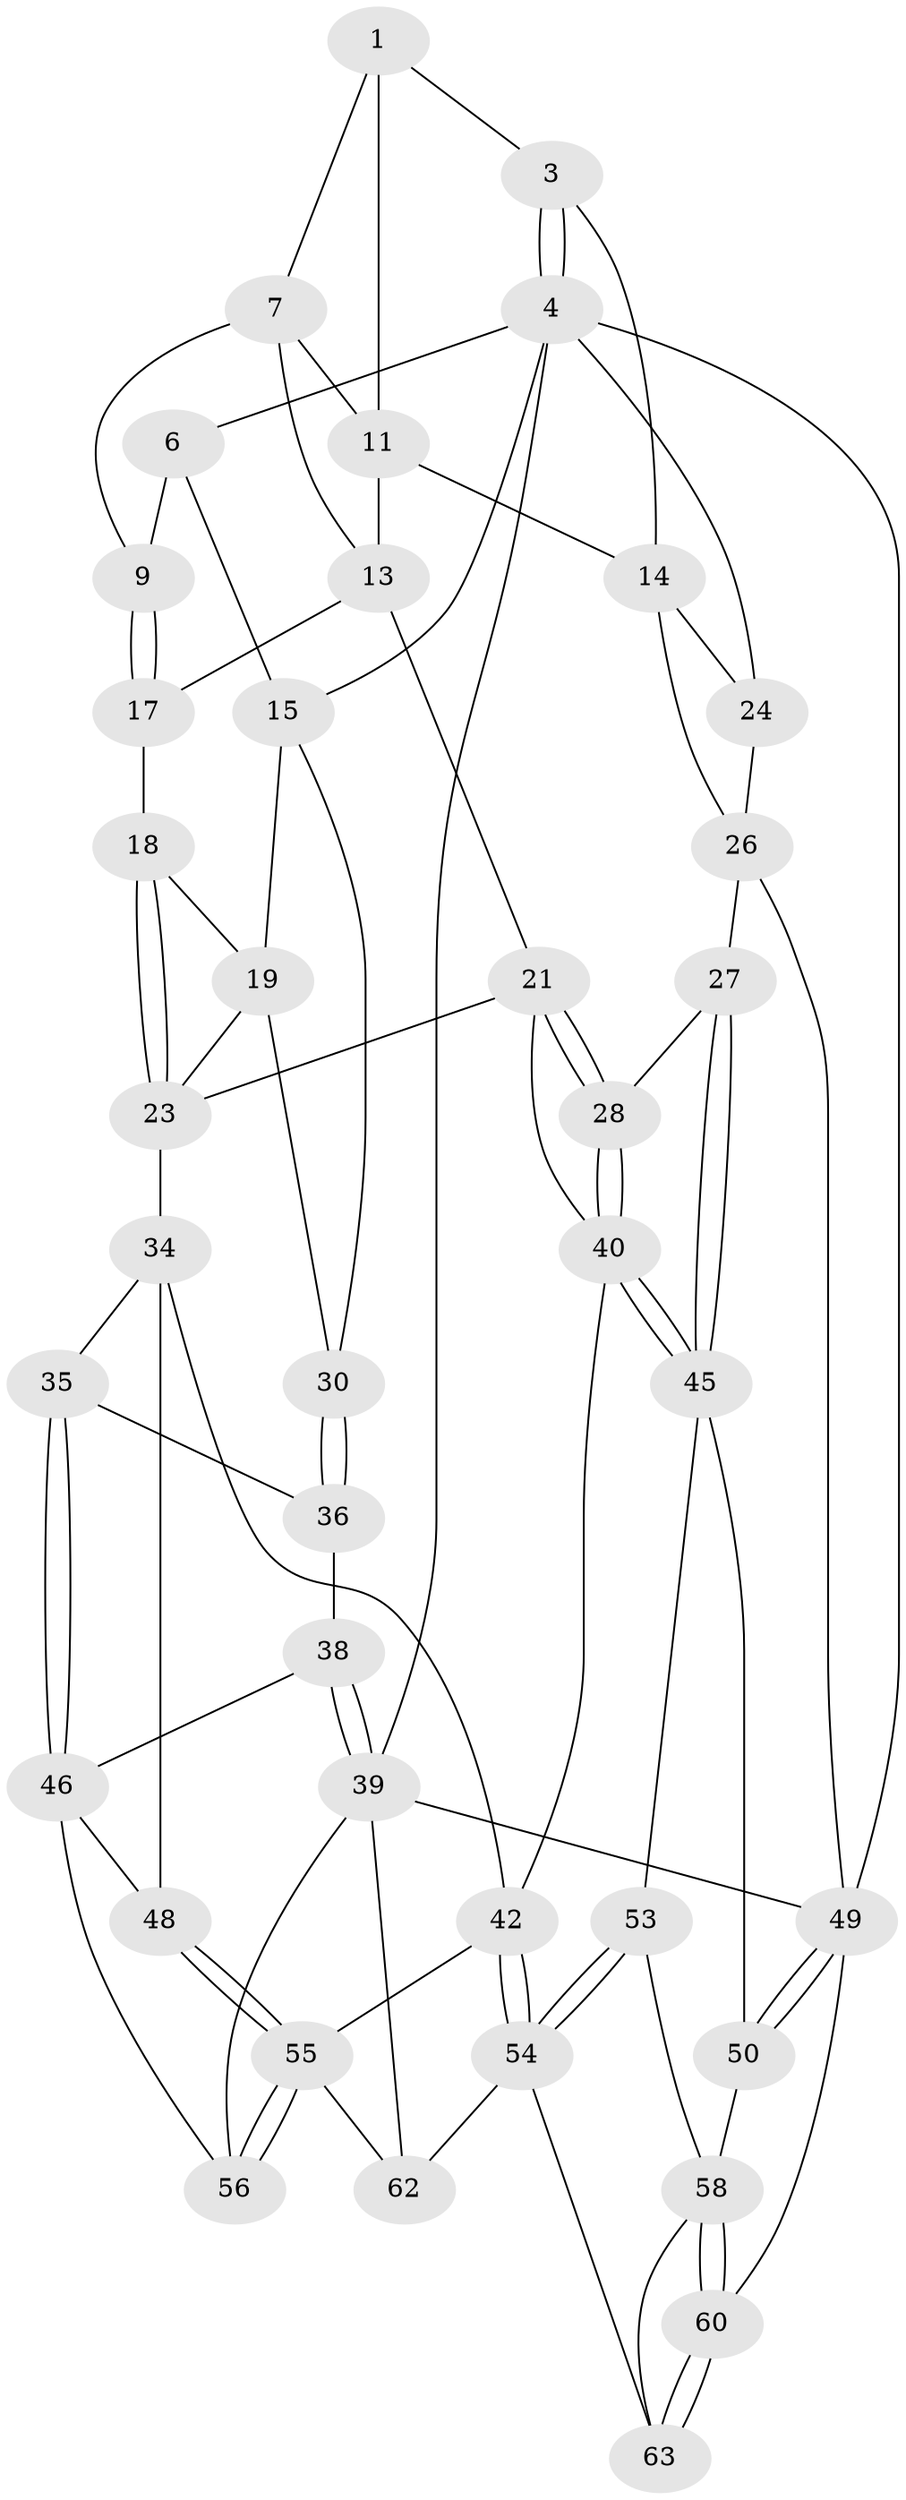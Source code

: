 // original degree distribution, {3: 0.03125, 5: 0.4375, 6: 0.25, 4: 0.28125}
// Generated by graph-tools (version 1.1) at 2025/42/03/06/25 10:42:29]
// undirected, 40 vertices, 89 edges
graph export_dot {
graph [start="1"]
  node [color=gray90,style=filled];
  1 [pos="+0.6180034261173097+0",super="+2"];
  3 [pos="+1+0"];
  4 [pos="+1+0",super="+5"];
  6 [pos="+0.36338859569498927+0",super="+10"];
  7 [pos="+0.6191330689424016+0.0005632042590709632",super="+8"];
  9 [pos="+0.40365472624435095+0.16761360701921865"];
  11 [pos="+0.790394820274579+0.12055911433431069",super="+12"];
  13 [pos="+0.6686257092820393+0.32750557510795414",super="+20"];
  14 [pos="+0.8153266159210941+0.24647976788556786",super="+25"];
  15 [pos="+0+0.1155410489759425",super="+16"];
  17 [pos="+0.41405319347045344+0.20570042000065678"];
  18 [pos="+0.3832390812149785+0.25424708019426595"];
  19 [pos="+0.2454363669945452+0.3421529046061566",super="+29"];
  21 [pos="+0.6480625445291892+0.3879072684369141",super="+22"];
  23 [pos="+0.43211518299452195+0.4956362502090899",super="+32"];
  24 [pos="+1+0.16601281053351702"];
  26 [pos="+0.9772297248386189+0.5570084257744644",super="+33"];
  27 [pos="+0.8825593730146665+0.5525039762064516"];
  28 [pos="+0.7718508260550465+0.5074658103605589"];
  30 [pos="+0.15046818318272753+0.47712767390930966",super="+31"];
  34 [pos="+0.3983240376622326+0.5867289407497807",super="+44"];
  35 [pos="+0.14014415933162877+0.6183665839230892"];
  36 [pos="+0.13889805921956777+0.6173068091887397",super="+37"];
  38 [pos="+0+0.8825575681668327"];
  39 [pos="+0+1",super="+64"];
  40 [pos="+0.6758374130269859+0.6820314855020337",super="+41"];
  42 [pos="+0.5399909697498786+0.7549570572183563",super="+43"];
  45 [pos="+0.7737515693061516+0.7449984662224381",super="+51"];
  46 [pos="+0.16553418879938994+0.7158736069845",super="+47"];
  48 [pos="+0.24905006917850478+0.7756786732167826"];
  49 [pos="+1+0.7171964293048727",super="+52"];
  50 [pos="+0.8738699700738435+0.7996346201770296"];
  53 [pos="+0.7265571656419028+0.8378791690528365"];
  54 [pos="+0.6016821339967764+0.8770720497207061",super="+61"];
  55 [pos="+0.25747787469882155+0.871457429184778",super="+57"];
  56 [pos="+0.20369098288789558+0.9258275565361663"];
  58 [pos="+0.8585676336417943+0.8476688418965617",super="+59"];
  60 [pos="+1+1"];
  62 [pos="+0.5215591746177796+1"];
  63 [pos="+0.8968046668456915+1"];
  1 -- 7;
  1 -- 3;
  1 -- 11;
  3 -- 4;
  3 -- 4;
  3 -- 14;
  4 -- 24;
  4 -- 49;
  4 -- 15;
  4 -- 6;
  4 -- 39;
  6 -- 9;
  6 -- 15;
  7 -- 11;
  7 -- 9;
  7 -- 13;
  9 -- 17;
  9 -- 17;
  11 -- 13;
  11 -- 14;
  13 -- 17;
  13 -- 21;
  14 -- 24;
  14 -- 26;
  15 -- 19;
  15 -- 30;
  17 -- 18;
  18 -- 19;
  18 -- 23;
  18 -- 23;
  19 -- 30;
  19 -- 23;
  21 -- 28;
  21 -- 28;
  21 -- 23;
  21 -- 40;
  23 -- 34;
  24 -- 26;
  26 -- 27;
  26 -- 49;
  27 -- 28;
  27 -- 45;
  27 -- 45;
  28 -- 40;
  28 -- 40;
  30 -- 36 [weight=2];
  30 -- 36;
  34 -- 35;
  34 -- 48;
  34 -- 42;
  35 -- 36;
  35 -- 46;
  35 -- 46;
  36 -- 38;
  38 -- 39;
  38 -- 39;
  38 -- 46;
  39 -- 49;
  39 -- 56;
  39 -- 62;
  40 -- 45;
  40 -- 45;
  40 -- 42;
  42 -- 54;
  42 -- 54;
  42 -- 55;
  45 -- 50;
  45 -- 53;
  46 -- 48;
  46 -- 56;
  48 -- 55;
  48 -- 55;
  49 -- 50;
  49 -- 50;
  49 -- 60;
  50 -- 58;
  53 -- 54;
  53 -- 54;
  53 -- 58;
  54 -- 62;
  54 -- 63;
  55 -- 56;
  55 -- 56;
  55 -- 62;
  58 -- 60;
  58 -- 60;
  58 -- 63;
  60 -- 63;
  60 -- 63;
}
